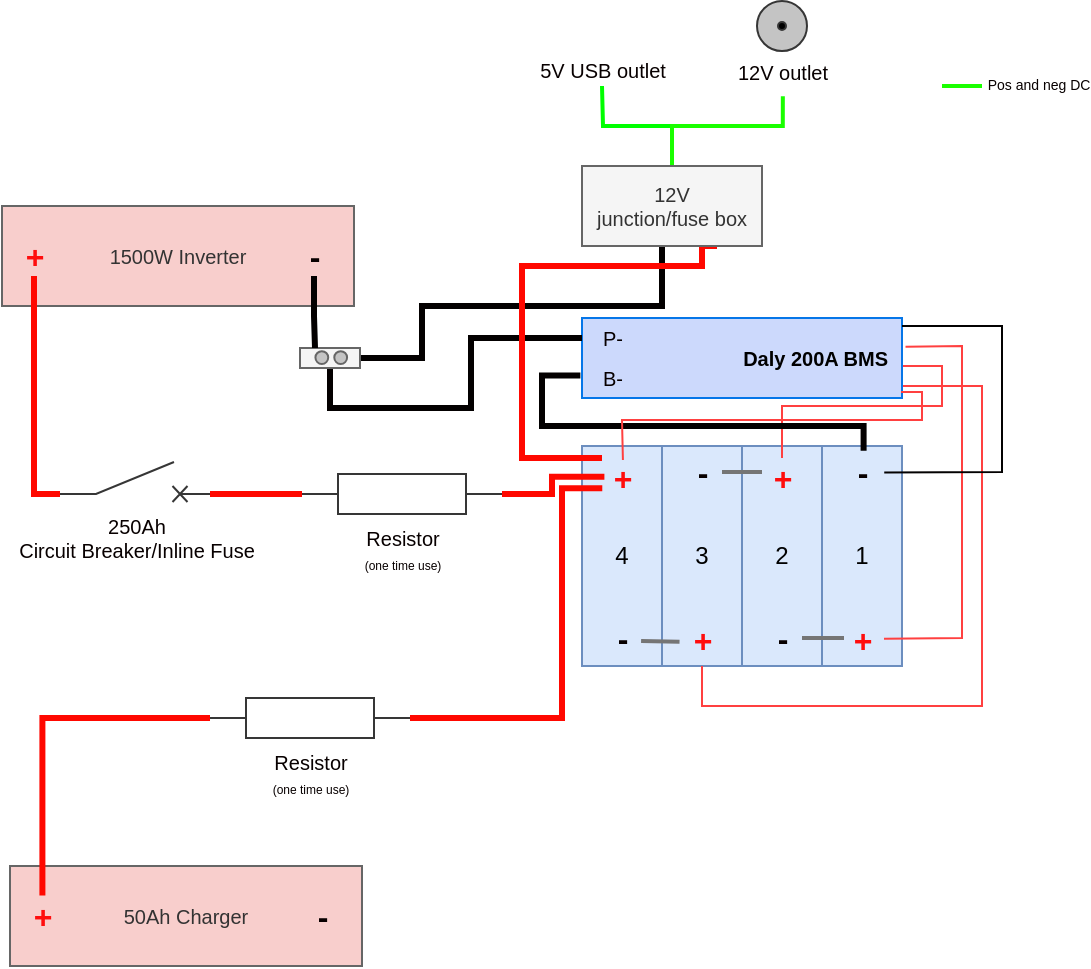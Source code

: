 <mxfile version="19.0.0" type="device"><diagram id="39uy91qeSS5POovtibHY" name="Page-1"><mxGraphModel dx="767" dy="1253" grid="1" gridSize="10" guides="1" tooltips="1" connect="1" arrows="1" fold="1" page="1" pageScale="1" pageWidth="827" pageHeight="1169" math="0" shadow="0"><root><mxCell id="0"/><mxCell id="1" parent="0"/><mxCell id="_IRKiNK0AT8iYraytPZl-8" value="" style="group" vertex="1" connectable="0" parent="1"><mxGeometry x="600" y="270" width="40" height="110" as="geometry"/></mxCell><mxCell id="_IRKiNK0AT8iYraytPZl-1" value="4" style="rounded=0;whiteSpace=wrap;html=1;fillColor=#dae8fc;strokeColor=#6c8ebf;" vertex="1" parent="_IRKiNK0AT8iYraytPZl-8"><mxGeometry width="40" height="110" as="geometry"/></mxCell><mxCell id="_IRKiNK0AT8iYraytPZl-6" value="+" style="text;html=1;align=center;verticalAlign=middle;resizable=0;points=[];autosize=1;strokeColor=none;fillColor=none;fontColor=#FF0D0D;fontStyle=1;fontSize=16;" vertex="1" parent="_IRKiNK0AT8iYraytPZl-8"><mxGeometry x="10" y="6" width="20" height="20" as="geometry"/></mxCell><mxCell id="_IRKiNK0AT8iYraytPZl-7" value="-" style="text;html=1;align=center;verticalAlign=middle;resizable=0;points=[];autosize=1;strokeColor=none;fillColor=none;fontColor=#080000;fontStyle=1;fontSize=16;" vertex="1" parent="_IRKiNK0AT8iYraytPZl-8"><mxGeometry x="10" y="86" width="20" height="20" as="geometry"/></mxCell><mxCell id="_IRKiNK0AT8iYraytPZl-9" value="" style="group" vertex="1" connectable="0" parent="1"><mxGeometry x="640" y="270" width="40" height="110" as="geometry"/></mxCell><mxCell id="_IRKiNK0AT8iYraytPZl-10" value="3" style="rounded=0;whiteSpace=wrap;html=1;fillColor=#dae8fc;strokeColor=#6c8ebf;" vertex="1" parent="_IRKiNK0AT8iYraytPZl-9"><mxGeometry width="40" height="110" as="geometry"/></mxCell><mxCell id="_IRKiNK0AT8iYraytPZl-17" value="" style="group" vertex="1" connectable="0" parent="_IRKiNK0AT8iYraytPZl-9"><mxGeometry x="10" y="3" width="20" height="104" as="geometry"/></mxCell><mxCell id="_IRKiNK0AT8iYraytPZl-11" value="+" style="text;html=1;align=center;verticalAlign=middle;resizable=0;points=[];autosize=1;strokeColor=none;fillColor=none;fontColor=#FF0D0D;fontStyle=1;fontSize=16;" vertex="1" parent="_IRKiNK0AT8iYraytPZl-17"><mxGeometry y="84" width="20" height="20" as="geometry"/></mxCell><mxCell id="_IRKiNK0AT8iYraytPZl-12" value="-" style="text;html=1;align=center;verticalAlign=middle;resizable=0;points=[];autosize=1;strokeColor=none;fillColor=none;fontColor=#080000;fontStyle=1;fontSize=16;" vertex="1" parent="_IRKiNK0AT8iYraytPZl-17"><mxGeometry width="20" height="20" as="geometry"/></mxCell><mxCell id="_IRKiNK0AT8iYraytPZl-18" value="" style="group" vertex="1" connectable="0" parent="1"><mxGeometry x="680" y="270" width="40" height="110" as="geometry"/></mxCell><mxCell id="_IRKiNK0AT8iYraytPZl-19" value="2" style="rounded=0;whiteSpace=wrap;html=1;fillColor=#dae8fc;strokeColor=#6c8ebf;" vertex="1" parent="_IRKiNK0AT8iYraytPZl-18"><mxGeometry width="40" height="110" as="geometry"/></mxCell><mxCell id="_IRKiNK0AT8iYraytPZl-20" value="+" style="text;html=1;align=center;verticalAlign=middle;resizable=0;points=[];autosize=1;strokeColor=none;fillColor=none;fontColor=#FF0D0D;fontStyle=1;fontSize=16;" vertex="1" parent="_IRKiNK0AT8iYraytPZl-18"><mxGeometry x="10" y="6" width="20" height="20" as="geometry"/></mxCell><mxCell id="_IRKiNK0AT8iYraytPZl-21" value="-" style="text;html=1;align=center;verticalAlign=middle;resizable=0;points=[];autosize=1;strokeColor=none;fillColor=none;fontColor=#080000;fontStyle=1;fontSize=16;" vertex="1" parent="_IRKiNK0AT8iYraytPZl-18"><mxGeometry x="10" y="86" width="20" height="20" as="geometry"/></mxCell><mxCell id="_IRKiNK0AT8iYraytPZl-22" value="" style="group" vertex="1" connectable="0" parent="1"><mxGeometry x="720" y="270" width="40" height="110" as="geometry"/></mxCell><mxCell id="_IRKiNK0AT8iYraytPZl-23" value="1" style="rounded=0;whiteSpace=wrap;html=1;fillColor=#dae8fc;strokeColor=#6c8ebf;" vertex="1" parent="_IRKiNK0AT8iYraytPZl-22"><mxGeometry width="40" height="110" as="geometry"/></mxCell><mxCell id="_IRKiNK0AT8iYraytPZl-24" value="" style="group" vertex="1" connectable="0" parent="_IRKiNK0AT8iYraytPZl-22"><mxGeometry x="10" y="3" width="20" height="104" as="geometry"/></mxCell><mxCell id="_IRKiNK0AT8iYraytPZl-25" value="+" style="text;html=1;align=center;verticalAlign=middle;resizable=0;points=[];autosize=1;strokeColor=none;fillColor=none;fontColor=#FF0D0D;fontStyle=1;fontSize=16;" vertex="1" parent="_IRKiNK0AT8iYraytPZl-24"><mxGeometry y="84" width="20" height="20" as="geometry"/></mxCell><mxCell id="_IRKiNK0AT8iYraytPZl-26" value="-" style="text;html=1;align=center;verticalAlign=middle;resizable=0;points=[];autosize=1;strokeColor=none;fillColor=none;fontColor=#080000;fontStyle=1;fontSize=16;" vertex="1" parent="_IRKiNK0AT8iYraytPZl-24"><mxGeometry width="20" height="20" as="geometry"/></mxCell><mxCell id="_IRKiNK0AT8iYraytPZl-29" value="" style="endArrow=none;html=1;rounded=0;fontSize=16;fontColor=#080000;strokeWidth=2;exitX=0.977;exitY=0.577;exitDx=0;exitDy=0;exitPerimeter=0;entryX=-0.062;entryY=0.546;entryDx=0;entryDy=0;entryPerimeter=0;strokeColor=#757575;" edge="1" parent="1" source="_IRKiNK0AT8iYraytPZl-7" target="_IRKiNK0AT8iYraytPZl-11"><mxGeometry width="50" height="50" relative="1" as="geometry"><mxPoint x="660" y="430" as="sourcePoint"/><mxPoint x="710" y="380" as="targetPoint"/></mxGeometry></mxCell><mxCell id="_IRKiNK0AT8iYraytPZl-33" style="edgeStyle=orthogonalEdgeStyle;rounded=0;orthogonalLoop=1;jettySize=auto;html=1;fontSize=16;fontColor=#080000;strokeColor=#757575;strokeWidth=2;endArrow=none;endFill=0;" edge="1" parent="1" source="_IRKiNK0AT8iYraytPZl-12" target="_IRKiNK0AT8iYraytPZl-20"><mxGeometry relative="1" as="geometry"><Array as="points"><mxPoint x="690" y="280"/><mxPoint x="690" y="280"/></Array></mxGeometry></mxCell><mxCell id="_IRKiNK0AT8iYraytPZl-34" style="edgeStyle=orthogonalEdgeStyle;rounded=0;orthogonalLoop=1;jettySize=auto;html=1;fontSize=16;fontColor=#080000;endArrow=none;endFill=0;strokeColor=#757575;strokeWidth=2;" edge="1" parent="1" source="_IRKiNK0AT8iYraytPZl-21" target="_IRKiNK0AT8iYraytPZl-25"><mxGeometry relative="1" as="geometry"/></mxCell><mxCell id="_IRKiNK0AT8iYraytPZl-39" style="edgeStyle=orthogonalEdgeStyle;rounded=0;orthogonalLoop=1;jettySize=auto;html=1;fontSize=10;fontColor=#080000;endArrow=none;endFill=0;strokeColor=#FF4040;strokeWidth=1;exitX=1;exitY=0.5;exitDx=0;exitDy=0;" edge="1" parent="1" source="_IRKiNK0AT8iYraytPZl-35" target="_IRKiNK0AT8iYraytPZl-20"><mxGeometry relative="1" as="geometry"><Array as="points"><mxPoint x="780" y="230"/><mxPoint x="780" y="250"/><mxPoint x="700" y="250"/></Array></mxGeometry></mxCell><mxCell id="_IRKiNK0AT8iYraytPZl-40" style="edgeStyle=orthogonalEdgeStyle;rounded=0;orthogonalLoop=1;jettySize=auto;html=1;exitX=1;exitY=0.75;exitDx=0;exitDy=0;entryX=0.5;entryY=1;entryDx=0;entryDy=0;fontSize=10;fontColor=#080000;endArrow=none;endFill=0;strokeColor=#FF4040;strokeWidth=1;" edge="1" parent="1" source="_IRKiNK0AT8iYraytPZl-35" target="_IRKiNK0AT8iYraytPZl-10"><mxGeometry relative="1" as="geometry"><Array as="points"><mxPoint x="800" y="240"/><mxPoint x="800" y="400"/><mxPoint x="660" y="400"/></Array></mxGeometry></mxCell><mxCell id="_IRKiNK0AT8iYraytPZl-35" value="&lt;b&gt;Daly 200A BMS&lt;/b&gt;" style="rounded=0;whiteSpace=wrap;html=1;fontSize=10;fillColor=#CCD9FC;strokeColor=#0576E8;align=right;spacingRight=5;" vertex="1" parent="1"><mxGeometry x="600" y="206" width="160" height="40" as="geometry"/></mxCell><mxCell id="_IRKiNK0AT8iYraytPZl-91" style="edgeStyle=orthogonalEdgeStyle;rounded=0;orthogonalLoop=1;jettySize=auto;html=1;entryX=0.5;entryY=1;entryDx=0;entryDy=0;fontSize=10;fontColor=#080000;endArrow=none;endFill=0;strokeColor=#030000;strokeWidth=3;" edge="1" parent="1" source="_IRKiNK0AT8iYraytPZl-36" target="_IRKiNK0AT8iYraytPZl-81"><mxGeometry relative="1" as="geometry"/></mxCell><mxCell id="_IRKiNK0AT8iYraytPZl-36" value="P-" style="text;html=1;align=center;verticalAlign=middle;resizable=0;points=[];autosize=1;strokeColor=none;fillColor=none;fontSize=10;fontColor=#080000;" vertex="1" parent="1"><mxGeometry x="600" y="206" width="30" height="20" as="geometry"/></mxCell><mxCell id="_IRKiNK0AT8iYraytPZl-93" style="edgeStyle=orthogonalEdgeStyle;rounded=0;orthogonalLoop=1;jettySize=auto;html=1;entryX=0.54;entryY=-0.03;entryDx=0;entryDy=0;entryPerimeter=0;fontSize=10;fontColor=#080000;endArrow=none;endFill=0;strokeColor=#030000;strokeWidth=3;exitX=-0.027;exitY=0.44;exitDx=0;exitDy=0;exitPerimeter=0;" edge="1" parent="1" source="_IRKiNK0AT8iYraytPZl-37" target="_IRKiNK0AT8iYraytPZl-26"><mxGeometry relative="1" as="geometry"><Array as="points"><mxPoint x="580" y="235"/><mxPoint x="580" y="260"/><mxPoint x="741" y="260"/></Array></mxGeometry></mxCell><mxCell id="_IRKiNK0AT8iYraytPZl-37" value="B-" style="text;html=1;align=center;verticalAlign=middle;resizable=0;points=[];autosize=1;strokeColor=none;fillColor=none;fontSize=10;fontColor=#080000;" vertex="1" parent="1"><mxGeometry x="600" y="226" width="30" height="20" as="geometry"/></mxCell><mxCell id="_IRKiNK0AT8iYraytPZl-38" value="" style="endArrow=none;html=1;rounded=0;fontSize=10;fontColor=#080000;strokeColor=#FF4040;strokeWidth=1;exitX=1.011;exitY=0.358;exitDx=0;exitDy=0;entryX=1.05;entryY=0.467;entryDx=0;entryDy=0;entryPerimeter=0;exitPerimeter=0;" edge="1" parent="1" source="_IRKiNK0AT8iYraytPZl-35" target="_IRKiNK0AT8iYraytPZl-25"><mxGeometry width="50" height="50" relative="1" as="geometry"><mxPoint x="720" y="400" as="sourcePoint"/><mxPoint x="790" y="220" as="targetPoint"/><Array as="points"><mxPoint x="790" y="220"/><mxPoint x="790" y="366"/></Array></mxGeometry></mxCell><mxCell id="_IRKiNK0AT8iYraytPZl-41" value="" style="endArrow=none;html=1;rounded=0;fontSize=10;fontColor=#080000;strokeColor=#FF4040;strokeWidth=1;entryX=0.997;entryY=0.925;entryDx=0;entryDy=0;exitX=0.523;exitY=0.05;exitDx=0;exitDy=0;exitPerimeter=0;entryPerimeter=0;" edge="1" parent="1" source="_IRKiNK0AT8iYraytPZl-6" target="_IRKiNK0AT8iYraytPZl-35"><mxGeometry width="50" height="50" relative="1" as="geometry"><mxPoint x="620.46" y="272.94" as="sourcePoint"/><mxPoint x="760" y="247" as="targetPoint"/><Array as="points"><mxPoint x="620" y="257"/><mxPoint x="770" y="257"/><mxPoint x="770" y="243"/></Array></mxGeometry></mxCell><mxCell id="_IRKiNK0AT8iYraytPZl-47" value="" style="endArrow=none;html=1;rounded=0;fontSize=10;fontColor=#080000;strokeColor=#030101;strokeWidth=1;exitX=1.056;exitY=0.513;exitDx=0;exitDy=0;exitPerimeter=0;" edge="1" parent="1" source="_IRKiNK0AT8iYraytPZl-26"><mxGeometry width="50" height="50" relative="1" as="geometry"><mxPoint x="720" y="310" as="sourcePoint"/><mxPoint x="760" y="210" as="targetPoint"/><Array as="points"><mxPoint x="810" y="283"/><mxPoint x="810" y="210"/></Array></mxGeometry></mxCell><mxCell id="_IRKiNK0AT8iYraytPZl-64" style="edgeStyle=orthogonalEdgeStyle;rounded=0;orthogonalLoop=1;jettySize=auto;html=1;entryX=0;entryY=0.5;entryDx=0;entryDy=0;entryPerimeter=0;fontSize=10;fontColor=#080000;endArrow=none;endFill=0;strokeColor=#FF0800;strokeWidth=3;" edge="1" parent="1" source="_IRKiNK0AT8iYraytPZl-57" target="_IRKiNK0AT8iYraytPZl-63"><mxGeometry relative="1" as="geometry"><Array as="points"><mxPoint x="430" y="294"/><mxPoint x="430" y="294"/></Array></mxGeometry></mxCell><mxCell id="_IRKiNK0AT8iYraytPZl-57" value="250Ah&lt;br&gt;Circuit Breaker/Inline Fuse" style="pointerEvents=1;verticalLabelPosition=bottom;shadow=0;dashed=0;align=center;html=1;verticalAlign=top;shape=mxgraph.electrical.electro-mechanical.circuitBreaker2;elSwitchState=off;fontSize=10;fontColor=#080000;strokeColor=#363636;fillColor=none;gradientColor=none;" vertex="1" parent="1"><mxGeometry x="339" y="278" width="75" height="20" as="geometry"/></mxCell><mxCell id="_IRKiNK0AT8iYraytPZl-61" value="" style="group" vertex="1" connectable="0" parent="1"><mxGeometry x="310" y="150" width="176" height="50" as="geometry"/></mxCell><mxCell id="_IRKiNK0AT8iYraytPZl-49" value="1500W Inverter" style="rounded=0;whiteSpace=wrap;html=1;fontSize=10;fontColor=#333333;strokeColor=#666666;fillColor=#F8CECC;" vertex="1" parent="_IRKiNK0AT8iYraytPZl-61"><mxGeometry width="176" height="50" as="geometry"/></mxCell><mxCell id="_IRKiNK0AT8iYraytPZl-51" value="-" style="text;html=1;align=center;verticalAlign=middle;resizable=0;points=[];autosize=1;strokeColor=none;fillColor=none;fontColor=#080000;fontStyle=1;fontSize=16;" vertex="1" parent="_IRKiNK0AT8iYraytPZl-61"><mxGeometry x="146" y="15" width="20" height="20" as="geometry"/></mxCell><mxCell id="_IRKiNK0AT8iYraytPZl-50" value="+" style="text;html=1;align=center;verticalAlign=middle;resizable=0;points=[];autosize=1;strokeColor=none;fillColor=none;fontColor=#FF0D0D;fontStyle=1;fontSize=16;" vertex="1" parent="_IRKiNK0AT8iYraytPZl-61"><mxGeometry x="6" y="15" width="20" height="20" as="geometry"/></mxCell><mxCell id="_IRKiNK0AT8iYraytPZl-55" style="edgeStyle=orthogonalEdgeStyle;rounded=0;orthogonalLoop=1;jettySize=auto;html=1;fontSize=10;fontColor=#080000;endArrow=none;endFill=0;strokeColor=#FF0800;strokeWidth=3;entryX=0;entryY=0.8;entryDx=0;entryDy=0;" edge="1" parent="1" source="_IRKiNK0AT8iYraytPZl-50" target="_IRKiNK0AT8iYraytPZl-57"><mxGeometry relative="1" as="geometry"><mxPoint x="320" y="160" as="targetPoint"/><Array as="points"><mxPoint x="326" y="294"/></Array></mxGeometry></mxCell><mxCell id="_IRKiNK0AT8iYraytPZl-65" style="edgeStyle=orthogonalEdgeStyle;rounded=0;orthogonalLoop=1;jettySize=auto;html=1;entryX=0.06;entryY=0.47;entryDx=0;entryDy=0;entryPerimeter=0;fontSize=10;fontColor=#080000;endArrow=none;endFill=0;strokeColor=#FF0800;strokeWidth=3;" edge="1" parent="1" source="_IRKiNK0AT8iYraytPZl-63" target="_IRKiNK0AT8iYraytPZl-6"><mxGeometry relative="1" as="geometry"/></mxCell><mxCell id="_IRKiNK0AT8iYraytPZl-63" value="Resistor&lt;br&gt;&lt;font style=&quot;font-size: 6px;&quot;&gt;(one time use)&lt;/font&gt;" style="pointerEvents=1;verticalLabelPosition=bottom;shadow=0;dashed=0;align=center;html=1;verticalAlign=top;shape=mxgraph.electrical.resistors.resistor_1;fontSize=10;fontColor=#080000;strokeColor=#363636;fillColor=none;gradientColor=none;" vertex="1" parent="1"><mxGeometry x="460" y="284" width="100" height="20" as="geometry"/></mxCell><mxCell id="_IRKiNK0AT8iYraytPZl-67" value="" style="group;fillColor=#82FFFB;strokeColor=#82b366;" vertex="1" connectable="0" parent="1"><mxGeometry x="314" y="480" width="176" height="50" as="geometry"/></mxCell><mxCell id="_IRKiNK0AT8iYraytPZl-68" value="50Ah Charger" style="rounded=0;whiteSpace=wrap;html=1;fontSize=10;fontColor=#333333;strokeColor=#666666;fillColor=#F8CECC;" vertex="1" parent="_IRKiNK0AT8iYraytPZl-67"><mxGeometry width="176" height="50" as="geometry"/></mxCell><mxCell id="_IRKiNK0AT8iYraytPZl-69" value="+" style="text;html=1;align=center;verticalAlign=middle;resizable=0;points=[];autosize=1;strokeColor=none;fillColor=none;fontColor=#FF0D0D;fontStyle=1;fontSize=16;" vertex="1" parent="_IRKiNK0AT8iYraytPZl-67"><mxGeometry x="6" y="15" width="20" height="20" as="geometry"/></mxCell><mxCell id="_IRKiNK0AT8iYraytPZl-70" value="-" style="text;html=1;align=center;verticalAlign=middle;resizable=0;points=[];autosize=1;strokeColor=none;fillColor=none;fontColor=#080000;fontStyle=1;fontSize=16;" vertex="1" parent="_IRKiNK0AT8iYraytPZl-67"><mxGeometry x="146" y="15" width="20" height="20" as="geometry"/></mxCell><mxCell id="_IRKiNK0AT8iYraytPZl-75" style="edgeStyle=orthogonalEdgeStyle;rounded=0;orthogonalLoop=1;jettySize=auto;html=1;entryX=0.007;entryY=0.757;entryDx=0;entryDy=0;entryPerimeter=0;fontSize=6;fontColor=#080000;endArrow=none;endFill=0;strokeColor=#FF0800;strokeWidth=3;exitX=1;exitY=0.5;exitDx=0;exitDy=0;exitPerimeter=0;" edge="1" parent="1" source="_IRKiNK0AT8iYraytPZl-78" target="_IRKiNK0AT8iYraytPZl-6"><mxGeometry relative="1" as="geometry"><mxPoint x="505" y="406" as="sourcePoint"/><Array as="points"><mxPoint x="590" y="406"/><mxPoint x="590" y="291"/></Array></mxGeometry></mxCell><mxCell id="_IRKiNK0AT8iYraytPZl-74" style="edgeStyle=orthogonalEdgeStyle;rounded=0;orthogonalLoop=1;jettySize=auto;html=1;entryX=0;entryY=0.5;entryDx=0;entryDy=0;fontSize=6;fontColor=#080000;endArrow=none;endFill=0;strokeColor=#FF0800;strokeWidth=3;exitX=0.51;exitY=-0.012;exitDx=0;exitDy=0;exitPerimeter=0;entryPerimeter=0;" edge="1" parent="1" source="_IRKiNK0AT8iYraytPZl-69" target="_IRKiNK0AT8iYraytPZl-78"><mxGeometry relative="1" as="geometry"><mxPoint x="430" y="406" as="targetPoint"/><Array as="points"><mxPoint x="330" y="406"/></Array></mxGeometry></mxCell><mxCell id="_IRKiNK0AT8iYraytPZl-78" value="Resistor&lt;br&gt;&lt;font style=&quot;font-size: 6px;&quot;&gt;(one time use)&lt;/font&gt;" style="pointerEvents=1;verticalLabelPosition=bottom;shadow=0;dashed=0;align=center;html=1;verticalAlign=top;shape=mxgraph.electrical.resistors.resistor_1;fontSize=10;fontColor=#080000;strokeColor=#363636;fillColor=none;gradientColor=none;" vertex="1" parent="1"><mxGeometry x="414" y="396" width="100" height="20" as="geometry"/></mxCell><mxCell id="_IRKiNK0AT8iYraytPZl-92" style="edgeStyle=orthogonalEdgeStyle;rounded=0;orthogonalLoop=1;jettySize=auto;html=1;entryX=1;entryY=0.5;entryDx=0;entryDy=0;fontSize=10;fontColor=#080000;endArrow=none;endFill=0;strokeColor=#030000;strokeWidth=3;" edge="1" parent="1" source="_IRKiNK0AT8iYraytPZl-79" target="_IRKiNK0AT8iYraytPZl-81"><mxGeometry relative="1" as="geometry"><Array as="points"><mxPoint x="640" y="200"/><mxPoint x="520" y="200"/><mxPoint x="520" y="226"/></Array></mxGeometry></mxCell><mxCell id="_IRKiNK0AT8iYraytPZl-94" style="edgeStyle=orthogonalEdgeStyle;rounded=0;orthogonalLoop=1;jettySize=auto;html=1;shadow=0;fontSize=10;fontColor=#080000;endArrow=none;endFill=0;strokeColor=#FF0800;strokeWidth=3;exitX=0.75;exitY=1;exitDx=0;exitDy=0;" edge="1" parent="1" source="_IRKiNK0AT8iYraytPZl-79" target="_IRKiNK0AT8iYraytPZl-6"><mxGeometry relative="1" as="geometry"><Array as="points"><mxPoint x="660" y="180"/><mxPoint x="570" y="180"/><mxPoint x="570" y="276"/></Array></mxGeometry></mxCell><mxCell id="_IRKiNK0AT8iYraytPZl-103" style="edgeStyle=orthogonalEdgeStyle;rounded=0;orthogonalLoop=1;jettySize=auto;html=1;shadow=0;fontSize=10;fontColor=#080000;endArrow=none;endFill=0;strokeColor=#00FF00;strokeWidth=2;" edge="1" parent="1" source="_IRKiNK0AT8iYraytPZl-79"><mxGeometry relative="1" as="geometry"><mxPoint x="610" y="90" as="targetPoint"/></mxGeometry></mxCell><mxCell id="_IRKiNK0AT8iYraytPZl-104" style="edgeStyle=orthogonalEdgeStyle;rounded=0;orthogonalLoop=1;jettySize=auto;html=1;entryX=0.507;entryY=1.131;entryDx=0;entryDy=0;entryPerimeter=0;shadow=0;fontSize=10;fontColor=#080000;endArrow=none;endFill=0;strokeColor=#1AFF00;strokeWidth=2;" edge="1" parent="1" source="_IRKiNK0AT8iYraytPZl-79" target="_IRKiNK0AT8iYraytPZl-101"><mxGeometry relative="1" as="geometry"/></mxCell><mxCell id="_IRKiNK0AT8iYraytPZl-79" value="12V&lt;br&gt;junction/fuse box" style="rounded=0;whiteSpace=wrap;html=1;fontSize=10;fontColor=#333333;strokeColor=#666666;fillColor=#f5f5f5;spacing=6;" vertex="1" parent="1"><mxGeometry x="600" y="130" width="90" height="40" as="geometry"/></mxCell><mxCell id="_IRKiNK0AT8iYraytPZl-89" value="" style="group" vertex="1" connectable="0" parent="1"><mxGeometry x="459" y="221" width="30" height="10" as="geometry"/></mxCell><mxCell id="_IRKiNK0AT8iYraytPZl-81" value="" style="rounded=0;whiteSpace=wrap;html=1;fontSize=10;fontColor=#333333;strokeColor=#666666;fillColor=#f5f5f5;container=0;" vertex="1" parent="_IRKiNK0AT8iYraytPZl-89"><mxGeometry width="30" height="10" as="geometry"/></mxCell><mxCell id="_IRKiNK0AT8iYraytPZl-85" value="" style="ellipse;whiteSpace=wrap;html=1;aspect=fixed;fontSize=10;fontColor=#333333;strokeColor=#666666;fillColor=#C4C4C4;container=0;" vertex="1" parent="_IRKiNK0AT8iYraytPZl-89"><mxGeometry x="17.143" y="1.6" width="6.4" height="6.4" as="geometry"/></mxCell><mxCell id="_IRKiNK0AT8iYraytPZl-82" value="" style="ellipse;whiteSpace=wrap;html=1;aspect=fixed;fontSize=10;fontColor=#333333;strokeColor=#666666;fillColor=#C4C4C4;container=0;" vertex="1" parent="_IRKiNK0AT8iYraytPZl-89"><mxGeometry x="7.714" y="1.6" width="6.4" height="6.4" as="geometry"/></mxCell><mxCell id="_IRKiNK0AT8iYraytPZl-90" style="edgeStyle=orthogonalEdgeStyle;rounded=0;orthogonalLoop=1;jettySize=auto;html=1;entryX=0.25;entryY=0;entryDx=0;entryDy=0;fontSize=10;fontColor=#080000;endArrow=none;endFill=0;strokeColor=#030000;strokeWidth=3;" edge="1" parent="1" source="_IRKiNK0AT8iYraytPZl-51" target="_IRKiNK0AT8iYraytPZl-81"><mxGeometry relative="1" as="geometry"/></mxCell><mxCell id="_IRKiNK0AT8iYraytPZl-97" value="" style="group" vertex="1" connectable="0" parent="1"><mxGeometry x="600" y="50" width="20" height="30" as="geometry"/></mxCell><mxCell id="_IRKiNK0AT8iYraytPZl-95" value="" style="shape=image;html=1;verticalAlign=top;verticalLabelPosition=bottom;labelBackgroundColor=#ffffff;imageAspect=0;aspect=fixed;image=https://cdn1.iconfinder.com/data/icons/bootstrap-vol-5/16/usb-128.png;fontSize=10;fontColor=#080000;strokeColor=#363636;fillColor=#C4C4C4;gradientColor=none;" vertex="1" parent="_IRKiNK0AT8iYraytPZl-97"><mxGeometry y="10" width="20" height="20" as="geometry"/></mxCell><mxCell id="_IRKiNK0AT8iYraytPZl-96" value="5V USB outlet" style="shape=image;html=1;verticalAlign=top;verticalLabelPosition=bottom;labelBackgroundColor=#ffffff;imageAspect=0;aspect=fixed;image=https://cdn1.iconfinder.com/data/icons/bootstrap-vol-5/16/usb-128.png;fontSize=10;fontColor=#080000;strokeColor=#363636;fillColor=#C4C4C4;gradientColor=none;" vertex="1" parent="_IRKiNK0AT8iYraytPZl-97"><mxGeometry width="20" height="20" as="geometry"/></mxCell><mxCell id="_IRKiNK0AT8iYraytPZl-102" value="" style="group" vertex="1" connectable="0" parent="1"><mxGeometry x="670" y="47.5" width="60" height="45" as="geometry"/></mxCell><mxCell id="_IRKiNK0AT8iYraytPZl-100" value="" style="group;labelPosition=center;verticalLabelPosition=bottom;align=center;verticalAlign=top;" vertex="1" connectable="0" parent="_IRKiNK0AT8iYraytPZl-102"><mxGeometry x="17.5" width="25" height="25" as="geometry"/></mxCell><mxCell id="_IRKiNK0AT8iYraytPZl-99" value="" style="ellipse;whiteSpace=wrap;html=1;aspect=fixed;fontSize=10;fontColor=#080000;strokeColor=#363636;fillColor=#C4C4C4;gradientColor=none;" vertex="1" parent="_IRKiNK0AT8iYraytPZl-100"><mxGeometry width="25" height="25" as="geometry"/></mxCell><mxCell id="_IRKiNK0AT8iYraytPZl-98" value="" style="ellipse;whiteSpace=wrap;html=1;aspect=fixed;fontSize=10;fontColor=#080000;strokeColor=#363636;fillColor=#000000;gradientColor=none;" vertex="1" parent="_IRKiNK0AT8iYraytPZl-100"><mxGeometry x="10.5" y="10.5" width="4" height="4" as="geometry"/></mxCell><mxCell id="_IRKiNK0AT8iYraytPZl-101" value="12V outlet" style="text;html=1;align=center;verticalAlign=middle;resizable=0;points=[];autosize=1;strokeColor=none;fillColor=none;fontSize=10;fontColor=#080000;" vertex="1" parent="_IRKiNK0AT8iYraytPZl-102"><mxGeometry y="25" width="60" height="20" as="geometry"/></mxCell><mxCell id="_IRKiNK0AT8iYraytPZl-106" value="" style="endArrow=none;html=1;rounded=0;shadow=0;fontSize=10;fontColor=#080000;strokeColor=#1AFF00;strokeWidth=2;" edge="1" parent="1"><mxGeometry width="50" height="50" relative="1" as="geometry"><mxPoint x="780" y="90" as="sourcePoint"/><mxPoint x="800" y="90" as="targetPoint"/><Array as="points"><mxPoint x="790" y="90"/></Array></mxGeometry></mxCell><mxCell id="_IRKiNK0AT8iYraytPZl-107" value="Pos and neg DC" style="edgeLabel;html=1;align=center;verticalAlign=middle;resizable=0;points=[];fontSize=7;fontColor=#080000;" vertex="1" connectable="0" parent="_IRKiNK0AT8iYraytPZl-106"><mxGeometry x="0.273" y="-1" relative="1" as="geometry"><mxPoint x="35" y="-1" as="offset"/></mxGeometry></mxCell></root></mxGraphModel></diagram></mxfile>